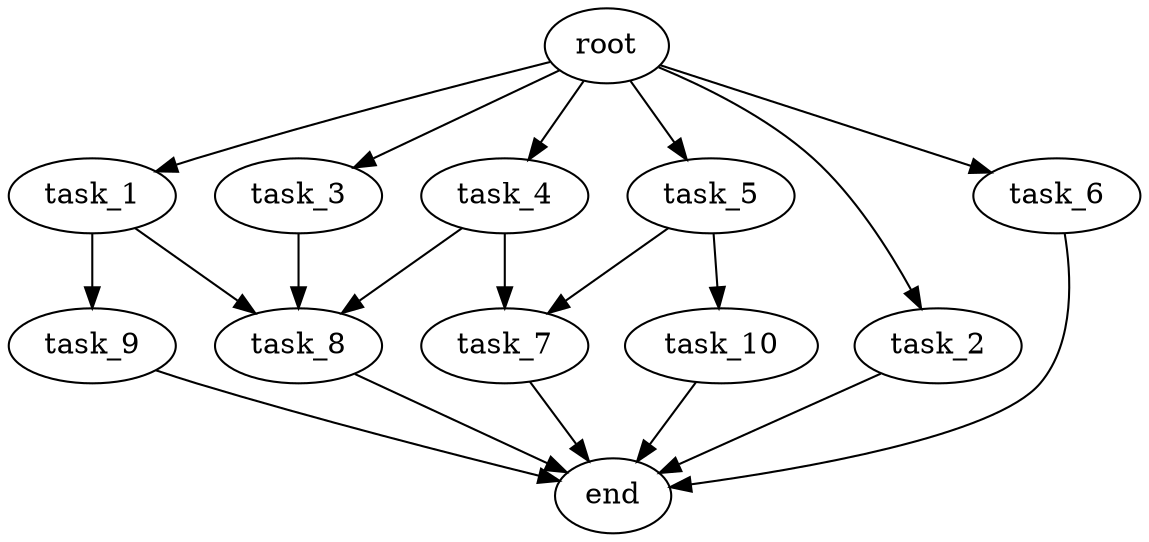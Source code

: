 digraph G {
  root [size="0.000000e+00"];
  task_1 [size="9.488286e+09"];
  task_2 [size="3.322840e+09"];
  task_3 [size="6.202302e+09"];
  task_4 [size="8.040961e+09"];
  task_5 [size="3.296088e+09"];
  task_6 [size="3.348028e+09"];
  task_7 [size="8.154939e+09"];
  task_8 [size="8.595225e+09"];
  task_9 [size="9.742280e+09"];
  task_10 [size="1.362109e+09"];
  end [size="0.000000e+00"];

  root -> task_1 [size="1.000000e-12"];
  root -> task_2 [size="1.000000e-12"];
  root -> task_3 [size="1.000000e-12"];
  root -> task_4 [size="1.000000e-12"];
  root -> task_5 [size="1.000000e-12"];
  root -> task_6 [size="1.000000e-12"];
  task_1 -> task_8 [size="2.865075e+08"];
  task_1 -> task_9 [size="9.742280e+08"];
  task_2 -> end [size="1.000000e-12"];
  task_3 -> task_8 [size="2.865075e+08"];
  task_4 -> task_7 [size="4.077470e+08"];
  task_4 -> task_8 [size="2.865075e+08"];
  task_5 -> task_7 [size="4.077470e+08"];
  task_5 -> task_10 [size="1.362109e+08"];
  task_6 -> end [size="1.000000e-12"];
  task_7 -> end [size="1.000000e-12"];
  task_8 -> end [size="1.000000e-12"];
  task_9 -> end [size="1.000000e-12"];
  task_10 -> end [size="1.000000e-12"];
}

